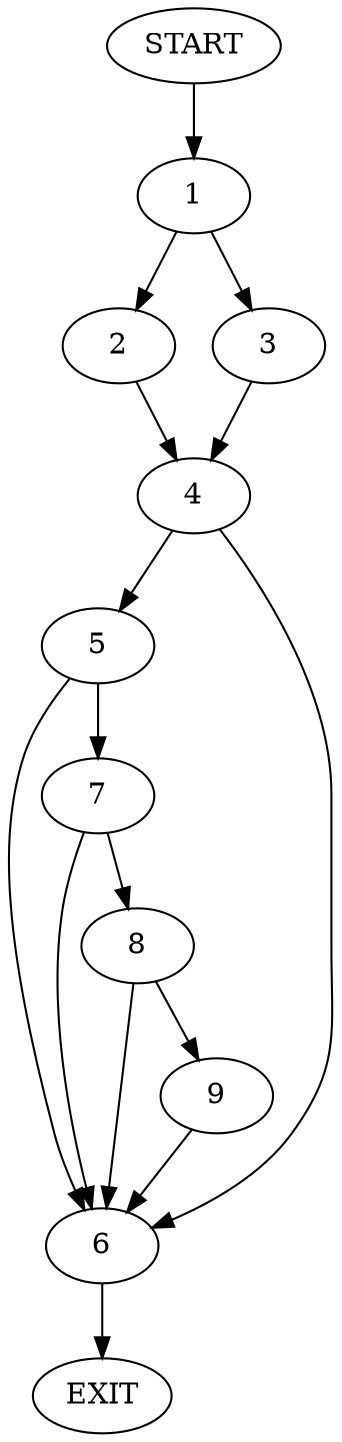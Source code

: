 digraph {
0 [label="START"]
10 [label="EXIT"]
0 -> 1
1 -> 2
1 -> 3
2 -> 4
3 -> 4
4 -> 5
4 -> 6
6 -> 10
5 -> 6
5 -> 7
7 -> 6
7 -> 8
8 -> 9
8 -> 6
9 -> 6
}
